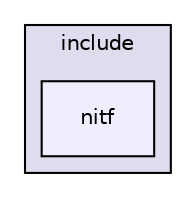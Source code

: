 digraph "nitf" {
  bgcolor=transparent;
  compound=true
  node [ fontsize="10", fontname="Helvetica"];
  edge [ labelfontsize="10", labelfontname="Helvetica"];
  subgraph clusterdir_9e404e5a58cd7983b3a6165f7b1f0622 {
    graph [ bgcolor="#ddddee", pencolor="black", label="include" fontname="Helvetica", fontsize="10", URL="dir_9e404e5a58cd7983b3a6165f7b1f0622.html"]
  dir_a8523150721554fd6945fd670389203d [shape=box, label="nitf", style="filled", fillcolor="#eeeeff", pencolor="black", URL="dir_a8523150721554fd6945fd670389203d.html"];
  }
}
